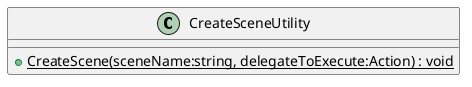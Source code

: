@startuml
class CreateSceneUtility {
    + {static} CreateScene(sceneName:string, delegateToExecute:Action) : void
}
@enduml
